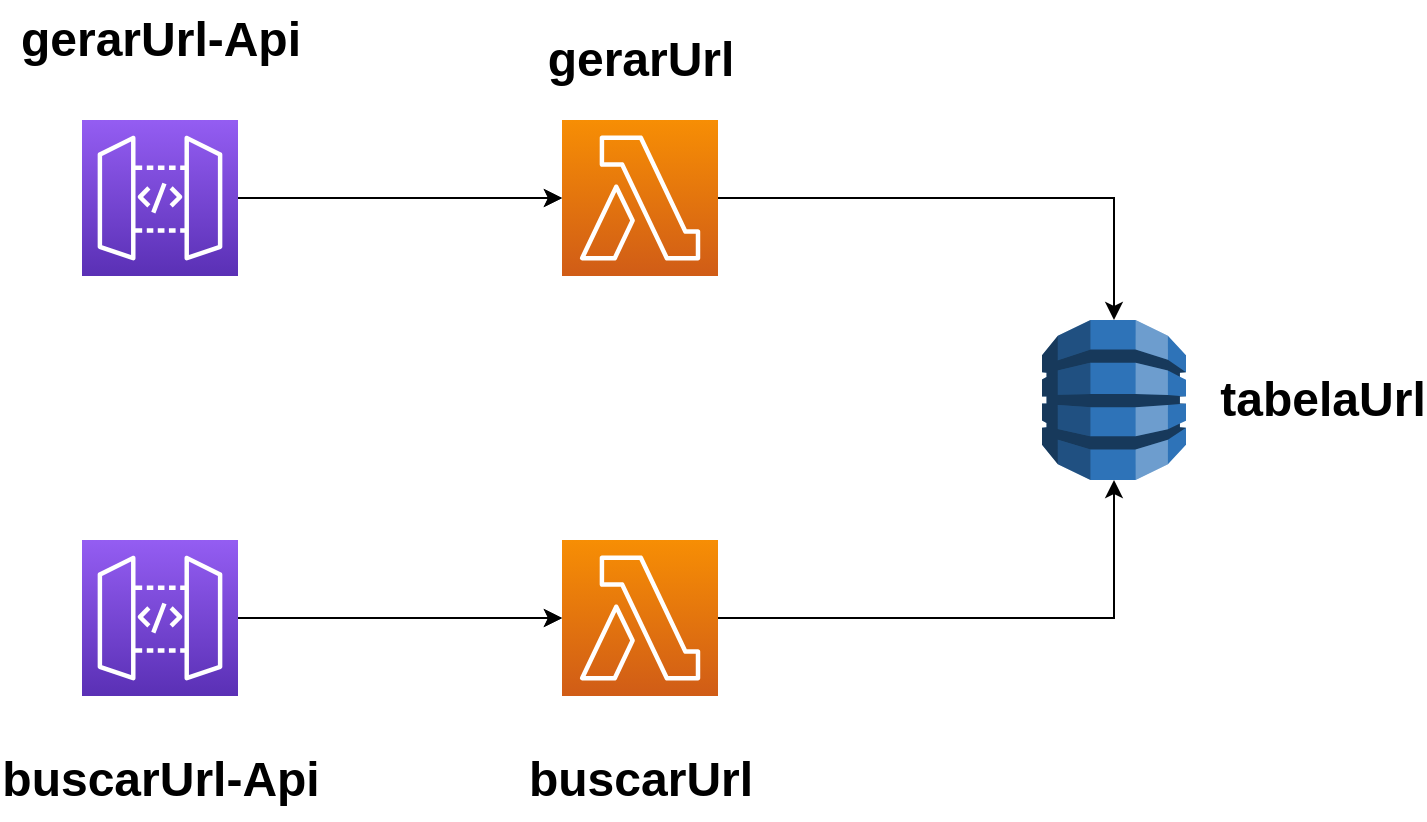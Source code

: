 <mxfile version="14.2.9" type="github">
  <diagram id="76D_d7Ghlns-xtfaimJN" name="Page-1">
    <mxGraphModel dx="2062" dy="1124" grid="1" gridSize="10" guides="1" tooltips="1" connect="1" arrows="1" fold="1" page="1" pageScale="1" pageWidth="827" pageHeight="1169" math="0" shadow="0">
      <root>
        <mxCell id="0" />
        <mxCell id="1" parent="0" />
        <mxCell id="5GAxCZQGIJtc8W6TP1mm-8" style="edgeStyle=orthogonalEdgeStyle;rounded=0;orthogonalLoop=1;jettySize=auto;html=1;" parent="1" source="5GAxCZQGIJtc8W6TP1mm-2" target="5GAxCZQGIJtc8W6TP1mm-4" edge="1">
          <mxGeometry relative="1" as="geometry" />
        </mxCell>
        <mxCell id="5GAxCZQGIJtc8W6TP1mm-2" value="" style="points=[[0,0,0],[0.25,0,0],[0.5,0,0],[0.75,0,0],[1,0,0],[0,1,0],[0.25,1,0],[0.5,1,0],[0.75,1,0],[1,1,0],[0,0.25,0],[0,0.5,0],[0,0.75,0],[1,0.25,0],[1,0.5,0],[1,0.75,0]];outlineConnect=0;fontColor=#232F3E;gradientColor=#945DF2;gradientDirection=north;fillColor=#5A30B5;strokeColor=#ffffff;dashed=0;verticalLabelPosition=bottom;verticalAlign=top;align=center;html=1;fontSize=12;fontStyle=0;aspect=fixed;shape=mxgraph.aws4.resourceIcon;resIcon=mxgraph.aws4.api_gateway;" parent="1" vertex="1">
          <mxGeometry x="120" y="360" width="78" height="78" as="geometry" />
        </mxCell>
        <mxCell id="5GAxCZQGIJtc8W6TP1mm-4" value="" style="points=[[0,0,0],[0.25,0,0],[0.5,0,0],[0.75,0,0],[1,0,0],[0,1,0],[0.25,1,0],[0.5,1,0],[0.75,1,0],[1,1,0],[0,0.25,0],[0,0.5,0],[0,0.75,0],[1,0.25,0],[1,0.5,0],[1,0.75,0]];outlineConnect=0;fontColor=#232F3E;gradientColor=#F78E04;gradientDirection=north;fillColor=#D05C17;strokeColor=#ffffff;dashed=0;verticalLabelPosition=bottom;verticalAlign=top;align=center;html=1;fontSize=12;fontStyle=0;aspect=fixed;shape=mxgraph.aws4.resourceIcon;resIcon=mxgraph.aws4.lambda;" parent="1" vertex="1">
          <mxGeometry x="360" y="360" width="78" height="78" as="geometry" />
        </mxCell>
        <mxCell id="5GAxCZQGIJtc8W6TP1mm-5" value="" style="outlineConnect=0;dashed=0;verticalLabelPosition=bottom;verticalAlign=top;align=center;html=1;shape=mxgraph.aws3.dynamo_db;fillColor=#2E73B8;gradientColor=none;" parent="1" vertex="1">
          <mxGeometry x="600" y="250" width="72" height="80" as="geometry" />
        </mxCell>
        <mxCell id="5GAxCZQGIJtc8W6TP1mm-9" style="edgeStyle=orthogonalEdgeStyle;rounded=0;orthogonalLoop=1;jettySize=auto;html=1;" parent="1" source="5GAxCZQGIJtc8W6TP1mm-10" target="5GAxCZQGIJtc8W6TP1mm-11" edge="1">
          <mxGeometry relative="1" as="geometry" />
        </mxCell>
        <mxCell id="5GAxCZQGIJtc8W6TP1mm-10" value="" style="points=[[0,0,0],[0.25,0,0],[0.5,0,0],[0.75,0,0],[1,0,0],[0,1,0],[0.25,1,0],[0.5,1,0],[0.75,1,0],[1,1,0],[0,0.25,0],[0,0.5,0],[0,0.75,0],[1,0.25,0],[1,0.5,0],[1,0.75,0]];outlineConnect=0;fontColor=#232F3E;gradientColor=#945DF2;gradientDirection=north;fillColor=#5A30B5;strokeColor=#ffffff;dashed=0;verticalLabelPosition=bottom;verticalAlign=top;align=center;html=1;fontSize=12;fontStyle=0;aspect=fixed;shape=mxgraph.aws4.resourceIcon;resIcon=mxgraph.aws4.api_gateway;" parent="1" vertex="1">
          <mxGeometry x="120" y="360" width="78" height="78" as="geometry" />
        </mxCell>
        <mxCell id="5GAxCZQGIJtc8W6TP1mm-20" style="edgeStyle=orthogonalEdgeStyle;rounded=0;orthogonalLoop=1;jettySize=auto;html=1;" parent="1" source="5GAxCZQGIJtc8W6TP1mm-11" target="5GAxCZQGIJtc8W6TP1mm-5" edge="1">
          <mxGeometry relative="1" as="geometry" />
        </mxCell>
        <mxCell id="5GAxCZQGIJtc8W6TP1mm-11" value="" style="points=[[0,0,0],[0.25,0,0],[0.5,0,0],[0.75,0,0],[1,0,0],[0,1,0],[0.25,1,0],[0.5,1,0],[0.75,1,0],[1,1,0],[0,0.25,0],[0,0.5,0],[0,0.75,0],[1,0.25,0],[1,0.5,0],[1,0.75,0]];outlineConnect=0;fontColor=#232F3E;gradientColor=#F78E04;gradientDirection=north;fillColor=#D05C17;strokeColor=#ffffff;dashed=0;verticalLabelPosition=bottom;verticalAlign=top;align=center;html=1;fontSize=12;fontStyle=0;aspect=fixed;shape=mxgraph.aws4.resourceIcon;resIcon=mxgraph.aws4.lambda;" parent="1" vertex="1">
          <mxGeometry x="360" y="360" width="78" height="78" as="geometry" />
        </mxCell>
        <mxCell id="5GAxCZQGIJtc8W6TP1mm-13" style="edgeStyle=orthogonalEdgeStyle;rounded=0;orthogonalLoop=1;jettySize=auto;html=1;" parent="1" source="5GAxCZQGIJtc8W6TP1mm-14" target="5GAxCZQGIJtc8W6TP1mm-15" edge="1">
          <mxGeometry relative="1" as="geometry" />
        </mxCell>
        <mxCell id="5GAxCZQGIJtc8W6TP1mm-14" value="" style="points=[[0,0,0],[0.25,0,0],[0.5,0,0],[0.75,0,0],[1,0,0],[0,1,0],[0.25,1,0],[0.5,1,0],[0.75,1,0],[1,1,0],[0,0.25,0],[0,0.5,0],[0,0.75,0],[1,0.25,0],[1,0.5,0],[1,0.75,0]];outlineConnect=0;fontColor=#232F3E;gradientColor=#945DF2;gradientDirection=north;fillColor=#5A30B5;strokeColor=#ffffff;dashed=0;verticalLabelPosition=bottom;verticalAlign=top;align=center;html=1;fontSize=12;fontStyle=0;aspect=fixed;shape=mxgraph.aws4.resourceIcon;resIcon=mxgraph.aws4.api_gateway;" parent="1" vertex="1">
          <mxGeometry x="120" y="150" width="78" height="78" as="geometry" />
        </mxCell>
        <mxCell id="5GAxCZQGIJtc8W6TP1mm-15" value="" style="points=[[0,0,0],[0.25,0,0],[0.5,0,0],[0.75,0,0],[1,0,0],[0,1,0],[0.25,1,0],[0.5,1,0],[0.75,1,0],[1,1,0],[0,0.25,0],[0,0.5,0],[0,0.75,0],[1,0.25,0],[1,0.5,0],[1,0.75,0]];outlineConnect=0;fontColor=#232F3E;gradientColor=#F78E04;gradientDirection=north;fillColor=#D05C17;strokeColor=#ffffff;dashed=0;verticalLabelPosition=bottom;verticalAlign=top;align=center;html=1;fontSize=12;fontStyle=0;aspect=fixed;shape=mxgraph.aws4.resourceIcon;resIcon=mxgraph.aws4.lambda;" parent="1" vertex="1">
          <mxGeometry x="360" y="150" width="78" height="78" as="geometry" />
        </mxCell>
        <mxCell id="5GAxCZQGIJtc8W6TP1mm-16" style="edgeStyle=orthogonalEdgeStyle;rounded=0;orthogonalLoop=1;jettySize=auto;html=1;" parent="1" source="5GAxCZQGIJtc8W6TP1mm-17" target="5GAxCZQGIJtc8W6TP1mm-18" edge="1">
          <mxGeometry relative="1" as="geometry" />
        </mxCell>
        <mxCell id="5GAxCZQGIJtc8W6TP1mm-17" value="" style="points=[[0,0,0],[0.25,0,0],[0.5,0,0],[0.75,0,0],[1,0,0],[0,1,0],[0.25,1,0],[0.5,1,0],[0.75,1,0],[1,1,0],[0,0.25,0],[0,0.5,0],[0,0.75,0],[1,0.25,0],[1,0.5,0],[1,0.75,0]];outlineConnect=0;fontColor=#232F3E;gradientColor=#945DF2;gradientDirection=north;fillColor=#5A30B5;strokeColor=#ffffff;dashed=0;verticalLabelPosition=bottom;verticalAlign=top;align=center;html=1;fontSize=12;fontStyle=0;aspect=fixed;shape=mxgraph.aws4.resourceIcon;resIcon=mxgraph.aws4.api_gateway;" parent="1" vertex="1">
          <mxGeometry x="120" y="150" width="78" height="78" as="geometry" />
        </mxCell>
        <mxCell id="5GAxCZQGIJtc8W6TP1mm-19" style="edgeStyle=orthogonalEdgeStyle;rounded=0;orthogonalLoop=1;jettySize=auto;html=1;" parent="1" source="5GAxCZQGIJtc8W6TP1mm-18" target="5GAxCZQGIJtc8W6TP1mm-5" edge="1">
          <mxGeometry relative="1" as="geometry" />
        </mxCell>
        <mxCell id="5GAxCZQGIJtc8W6TP1mm-18" value="" style="points=[[0,0,0],[0.25,0,0],[0.5,0,0],[0.75,0,0],[1,0,0],[0,1,0],[0.25,1,0],[0.5,1,0],[0.75,1,0],[1,1,0],[0,0.25,0],[0,0.5,0],[0,0.75,0],[1,0.25,0],[1,0.5,0],[1,0.75,0]];outlineConnect=0;fontColor=#232F3E;gradientColor=#F78E04;gradientDirection=north;fillColor=#D05C17;strokeColor=#ffffff;dashed=0;verticalLabelPosition=bottom;verticalAlign=top;align=center;html=1;fontSize=12;fontStyle=0;aspect=fixed;shape=mxgraph.aws4.resourceIcon;resIcon=mxgraph.aws4.lambda;" parent="1" vertex="1">
          <mxGeometry x="360" y="150" width="78" height="78" as="geometry" />
        </mxCell>
        <mxCell id="6I-6Fb4xYRE6KloXVNtk-1" value="gerarUrl" style="text;strokeColor=none;fillColor=none;html=1;fontSize=24;fontStyle=1;verticalAlign=middle;align=center;" vertex="1" parent="1">
          <mxGeometry x="349" y="100" width="100" height="40" as="geometry" />
        </mxCell>
        <mxCell id="6I-6Fb4xYRE6KloXVNtk-3" value="&lt;div&gt;gerarUrl-Api&lt;/div&gt;" style="text;strokeColor=none;fillColor=none;html=1;fontSize=24;fontStyle=1;verticalAlign=middle;align=center;" vertex="1" parent="1">
          <mxGeometry x="109" y="90" width="100" height="40" as="geometry" />
        </mxCell>
        <mxCell id="6I-6Fb4xYRE6KloXVNtk-4" value="buscarUrl" style="text;strokeColor=none;fillColor=none;html=1;fontSize=24;fontStyle=1;verticalAlign=middle;align=center;" vertex="1" parent="1">
          <mxGeometry x="349" y="460" width="100" height="40" as="geometry" />
        </mxCell>
        <mxCell id="6I-6Fb4xYRE6KloXVNtk-6" value="buscarUrl-Api" style="text;strokeColor=none;fillColor=none;html=1;fontSize=24;fontStyle=1;verticalAlign=middle;align=center;" vertex="1" parent="1">
          <mxGeometry x="109" y="460" width="100" height="40" as="geometry" />
        </mxCell>
        <mxCell id="6I-6Fb4xYRE6KloXVNtk-7" value="tabelaUrl" style="text;strokeColor=none;fillColor=none;html=1;fontSize=24;fontStyle=1;verticalAlign=middle;align=center;" vertex="1" parent="1">
          <mxGeometry x="690" y="270" width="100" height="40" as="geometry" />
        </mxCell>
      </root>
    </mxGraphModel>
  </diagram>
</mxfile>
